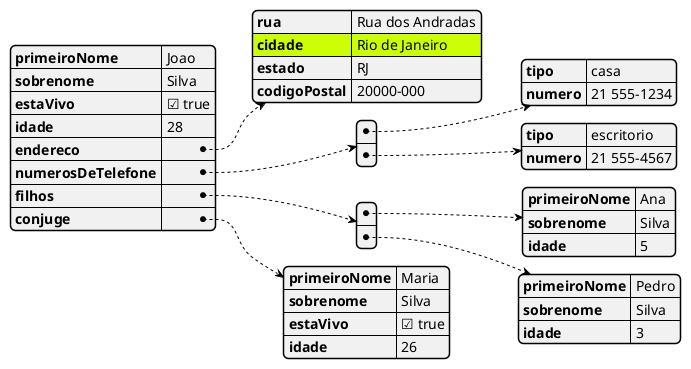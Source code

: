 @startjson Exemplo de JSON
#highlight "sobrenome" / "primeiroNome"
#highlight "endereco" / "cidade"
#highlight "phoneNumbers" / "0" / "number"
{
  "primeiroNome": "Joao",
  "sobrenome": "Silva",
  "estaVivo": true,
  "idade": 28,
  "endereco": {
    "rua": "Rua dos Andradas",
    "cidade": "Rio de Janeiro",
    "estado": "RJ",
    "codigoPostal": "20000-000"
  },
  "numerosDeTelefone": [
    {
      "tipo": "casa",
      "numero": "21 555-1234"
    },
    {
      "tipo": "escritorio",
      "numero": "21 555-4567"
    }
  ],
  "filhos": [
    {
      "primeiroNome": "Ana",
      "sobrenome": "Silva",
      "idade": 5
    },
    {
      "primeiroNome": "Pedro",
      "sobrenome": "Silva",
      "idade": 3
    }
  ],
  "conjuge": {
    "primeiroNome": "Maria",
    "sobrenome": "Silva",
    "estaVivo": true,
    "idade": 26
  }
}
@endjson